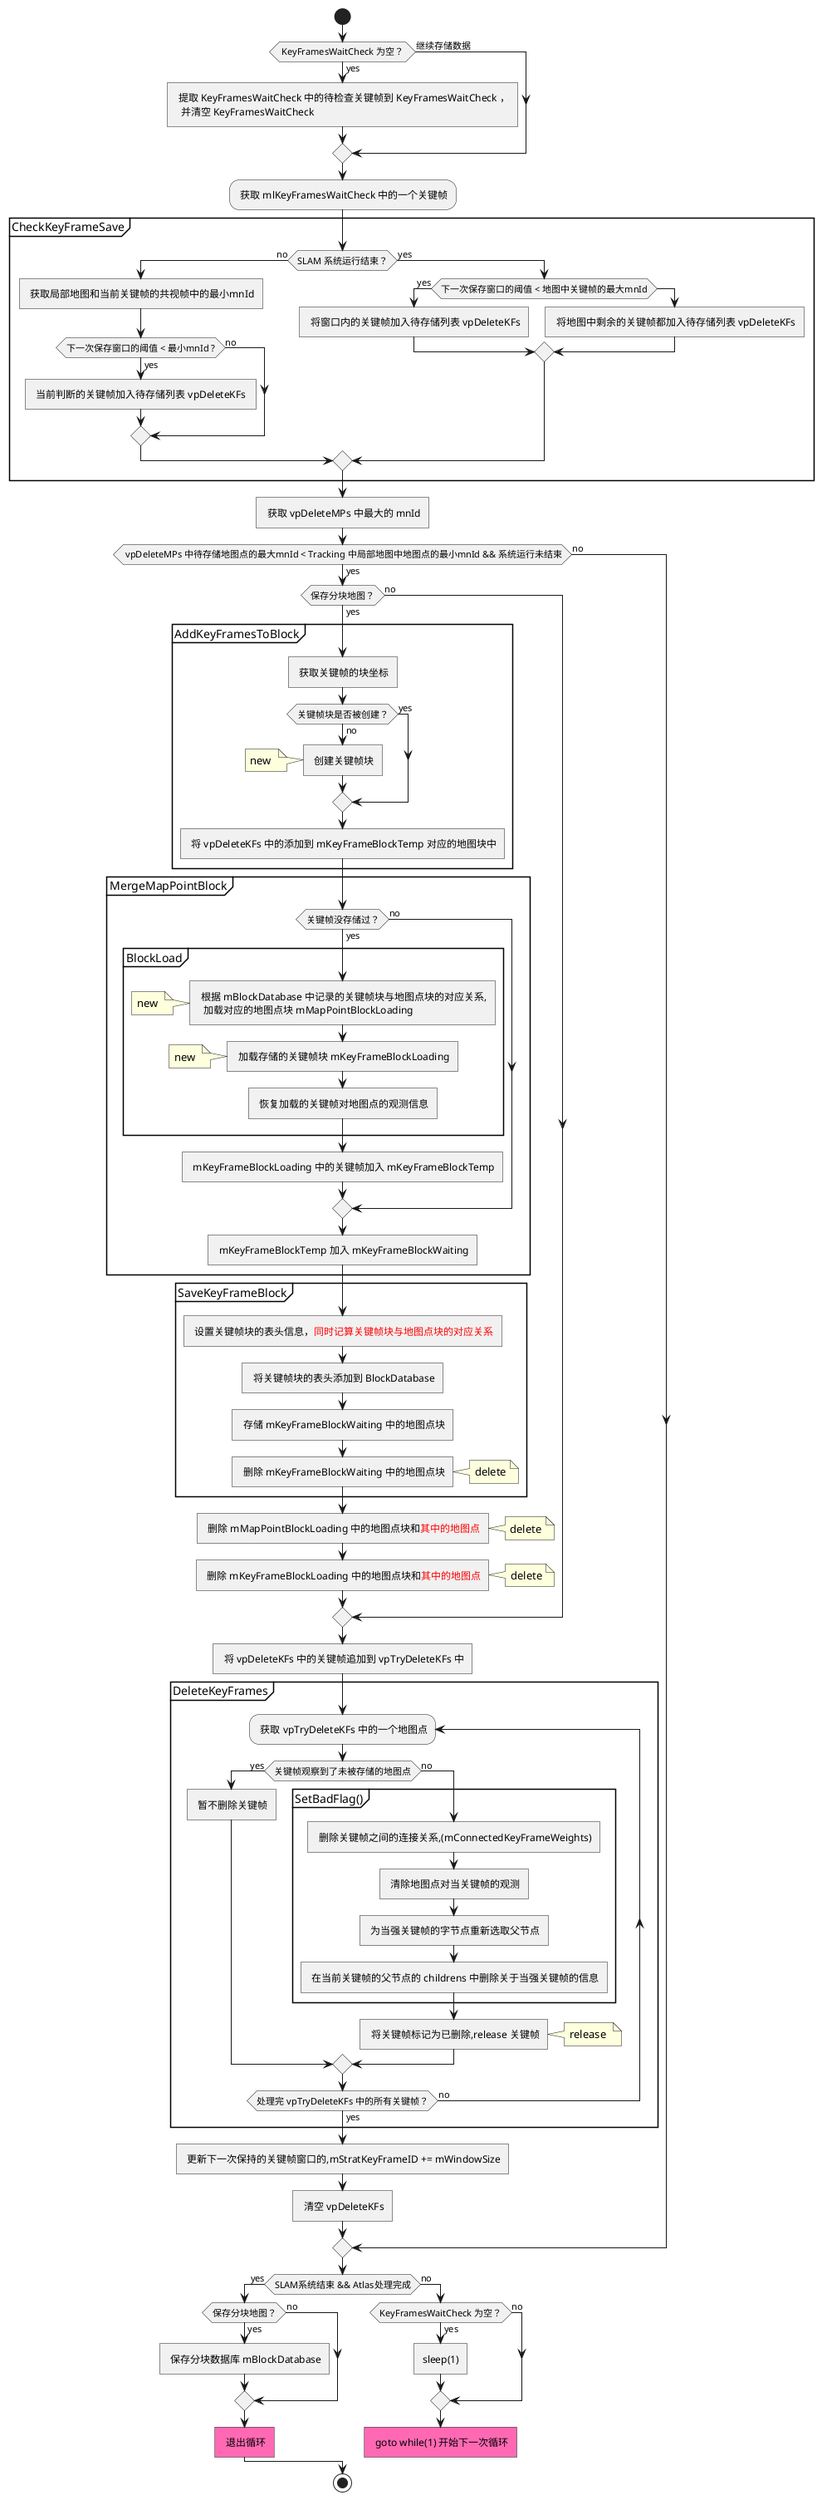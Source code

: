 @startuml
start
    'while (<color:hotpink>while(1));
    if ( KeyFramesWaitCheck 为空？ ) then (yes)
    : 提取 KeyFramesWaitCheck 中的待检查关键帧到 KeyFramesWaitCheck ，
      并清空 KeyFramesWaitCheck]
    else (继续存储数据)
    endif

    : 获取 mlKeyFramesWaitCheck 中的一个关键帧;
    partition CheckKeyFrameSave {
    if (SLAM 系统运行结束？) then (no)
      : 获取局部地图和当前关键帧的共视帧中的最小mnId]
      if (下一次保存窗口的阈值 < 最小mnId ?) then (yes)
      : 当前判断的关键帧加入待存储列表 vpDeleteKFs ]
      else (no)
      endif
    else (yes)
      if (下一次保存窗口的阈值 < 地图中关键帧的最大mnId) then (yes)
      : 将窗口内的关键帧加入待存储列表 vpDeleteKFs]
      else
      : 将地图中剩余的关键帧都加入待存储列表 vpDeleteKFs]
      endif
    endif
    }
    
    : 获取 vpDeleteMPs 中最大的 mnId]
    if ( vpDeleteMPs 中待存储地图点的最大mnId < Tracking 中局部地图中地图点的最小mnId && 系统运行未结束) then (no)
        '#hotpink: goto while(1) ;
        'detach
    else (yes)
      if (保存分块地图？) then (yes)
        partition AddKeyFramesToBlock {
        : 获取关键帧的块坐标]
        if (关键帧块是否被创建？) then (no)
        : 创建关键帧块]
          note left
          new 
          end note
        else (yes)
        endif
        : 将 vpDeleteKFs 中的添加到 mKeyFrameBlockTemp 对应的地图块中]
        }
          
        partition MergeMapPointBlock {
          if (关键帧没存储过？) then (yes)
            partition BlockLoad{
              : 根据 mBlockDatabase 中记录的关键帧块与地图点块的对应关系,
                加载对应的地图点块 mMapPointBlockLoading]
                note left
                new 
                end note
              : 加载存储的关键帧块 mKeyFrameBlockLoading]
                note left
                new 
                end note
              : 恢复加载的关键帧对地图点的观测信息]
            }
            : mKeyFrameBlockLoading 中的关键帧加入 mKeyFrameBlockTemp]
          else (no)
          endif
          : mKeyFrameBlockTemp 加入 mKeyFrameBlockWaiting]

        }
        
        partition SaveKeyFrameBlock {
          : 设置关键帧块的表头信息，<color:red>同时记算关键帧块与地图点块的对应关系]
          : 将关键帧块的表头添加到 BlockDatabase]
          : 存储 mKeyFrameBlockWaiting 中的地图点块]
          : 删除 mKeyFrameBlockWaiting 中的地图点块]
          note right
          delete
          end note
        }
        
        : 删除 mMapPointBlockLoading 中的地图点块和<color:red>其中的地图点]
        note right
        delete
        end note
        : 删除 mKeyFrameBlockLoading 中的地图点块和<color:red>其中的地图点]
        note right
        delete
        end note
      else (no)
      endif
      
      : 将 vpDeleteKFs 中的关键帧追加到 vpTryDeleteKFs 中]
      partition DeleteKeyFrames {
        repeat: 获取 vpTryDeleteKFs 中的一个地图点
        if (关键帧观察到了未被存储的地图点) then (yes)
          : 暂不删除关键帧]
        else (no)
          partition SetBadFlag() {
            : 删除关键帧之间的连接关系,(mConnectedKeyFrameWeights)]
            : 清除地图点对当关键帧的观测]
            : 为当强关键帧的字节点重新选取父节点]
            : 在当前关键帧的父节点的 childrens 中删除关于当强关键帧的信息]
          }
          : 将关键帧标记为已删除,release 关键帧]
          note right
          release 
          end note
        endif
        repeat while(处理完 vpTryDeleteKFs 中的所有关键帧？) is (no) not (yes)
      }
      : 更新下一次保持的关键帧窗口的,mStratKeyFrameID += mWindowSize]
      : 清空 vpDeleteKFs]
    endif
    'end while
    '-[hidden]->

    if (SLAM系统结束 && Atlas处理完成) then (yes)
      if (保存分块地图？) then (yes)
        : 保存分块数据库 mBlockDatabase]
      else (no)
      endif
    #hotpink: 退出循环]
    else (no)
      if(KeyFramesWaitCheck 为空？) then (yes)
        :sleep(1)]
      else (no)
      endif
      #hotpink: goto while(1) 开始下一次循环]
      detach
    endif
  stop
@enduml